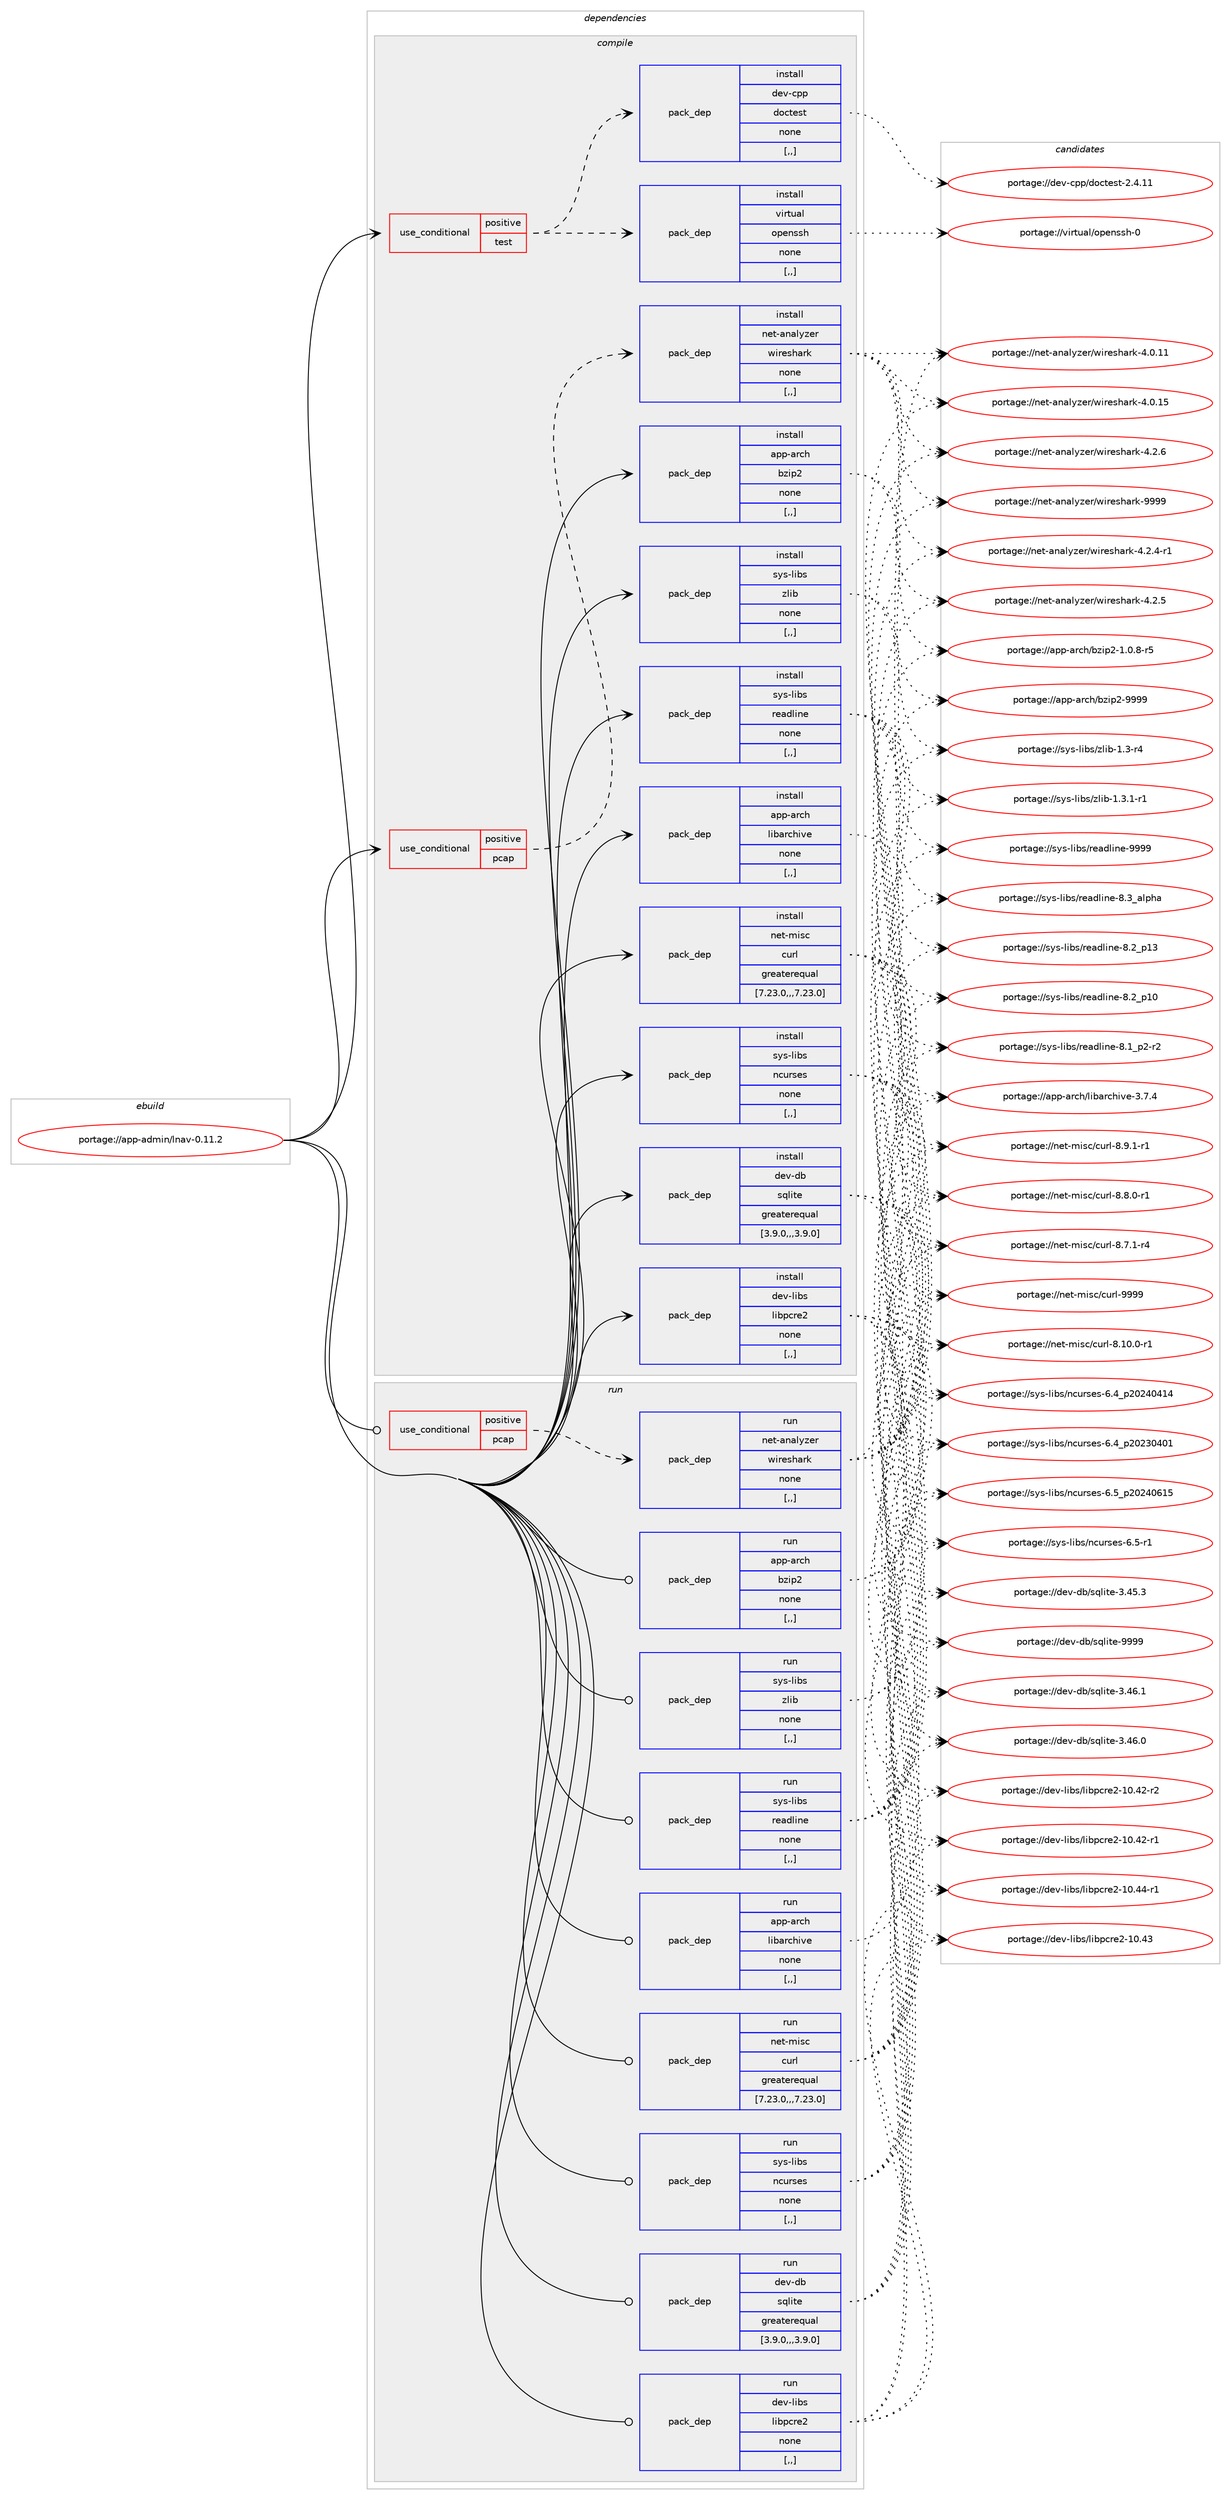 digraph prolog {

# *************
# Graph options
# *************

newrank=true;
concentrate=true;
compound=true;
graph [rankdir=LR,fontname=Helvetica,fontsize=10,ranksep=1.5];#, ranksep=2.5, nodesep=0.2];
edge  [arrowhead=vee];
node  [fontname=Helvetica,fontsize=10];

# **********
# The ebuild
# **********

subgraph cluster_leftcol {
color=gray;
label=<<i>ebuild</i>>;
id [label="portage://app-admin/lnav-0.11.2", color=red, width=4, href="../app-admin/lnav-0.11.2.svg"];
}

# ****************
# The dependencies
# ****************

subgraph cluster_midcol {
color=gray;
label=<<i>dependencies</i>>;
subgraph cluster_compile {
fillcolor="#eeeeee";
style=filled;
label=<<i>compile</i>>;
subgraph cond130414 {
dependency496518 [label=<<TABLE BORDER="0" CELLBORDER="1" CELLSPACING="0" CELLPADDING="4"><TR><TD ROWSPAN="3" CELLPADDING="10">use_conditional</TD></TR><TR><TD>positive</TD></TR><TR><TD>pcap</TD></TR></TABLE>>, shape=none, color=red];
subgraph pack362495 {
dependency496519 [label=<<TABLE BORDER="0" CELLBORDER="1" CELLSPACING="0" CELLPADDING="4" WIDTH="220"><TR><TD ROWSPAN="6" CELLPADDING="30">pack_dep</TD></TR><TR><TD WIDTH="110">install</TD></TR><TR><TD>net-analyzer</TD></TR><TR><TD>wireshark</TD></TR><TR><TD>none</TD></TR><TR><TD>[,,]</TD></TR></TABLE>>, shape=none, color=blue];
}
dependency496518:e -> dependency496519:w [weight=20,style="dashed",arrowhead="vee"];
}
id:e -> dependency496518:w [weight=20,style="solid",arrowhead="vee"];
subgraph cond130415 {
dependency496520 [label=<<TABLE BORDER="0" CELLBORDER="1" CELLSPACING="0" CELLPADDING="4"><TR><TD ROWSPAN="3" CELLPADDING="10">use_conditional</TD></TR><TR><TD>positive</TD></TR><TR><TD>test</TD></TR></TABLE>>, shape=none, color=red];
subgraph pack362496 {
dependency496521 [label=<<TABLE BORDER="0" CELLBORDER="1" CELLSPACING="0" CELLPADDING="4" WIDTH="220"><TR><TD ROWSPAN="6" CELLPADDING="30">pack_dep</TD></TR><TR><TD WIDTH="110">install</TD></TR><TR><TD>virtual</TD></TR><TR><TD>openssh</TD></TR><TR><TD>none</TD></TR><TR><TD>[,,]</TD></TR></TABLE>>, shape=none, color=blue];
}
dependency496520:e -> dependency496521:w [weight=20,style="dashed",arrowhead="vee"];
subgraph pack362497 {
dependency496522 [label=<<TABLE BORDER="0" CELLBORDER="1" CELLSPACING="0" CELLPADDING="4" WIDTH="220"><TR><TD ROWSPAN="6" CELLPADDING="30">pack_dep</TD></TR><TR><TD WIDTH="110">install</TD></TR><TR><TD>dev-cpp</TD></TR><TR><TD>doctest</TD></TR><TR><TD>none</TD></TR><TR><TD>[,,]</TD></TR></TABLE>>, shape=none, color=blue];
}
dependency496520:e -> dependency496522:w [weight=20,style="dashed",arrowhead="vee"];
}
id:e -> dependency496520:w [weight=20,style="solid",arrowhead="vee"];
subgraph pack362498 {
dependency496523 [label=<<TABLE BORDER="0" CELLBORDER="1" CELLSPACING="0" CELLPADDING="4" WIDTH="220"><TR><TD ROWSPAN="6" CELLPADDING="30">pack_dep</TD></TR><TR><TD WIDTH="110">install</TD></TR><TR><TD>app-arch</TD></TR><TR><TD>bzip2</TD></TR><TR><TD>none</TD></TR><TR><TD>[,,]</TD></TR></TABLE>>, shape=none, color=blue];
}
id:e -> dependency496523:w [weight=20,style="solid",arrowhead="vee"];
subgraph pack362499 {
dependency496524 [label=<<TABLE BORDER="0" CELLBORDER="1" CELLSPACING="0" CELLPADDING="4" WIDTH="220"><TR><TD ROWSPAN="6" CELLPADDING="30">pack_dep</TD></TR><TR><TD WIDTH="110">install</TD></TR><TR><TD>app-arch</TD></TR><TR><TD>libarchive</TD></TR><TR><TD>none</TD></TR><TR><TD>[,,]</TD></TR></TABLE>>, shape=none, color=blue];
}
id:e -> dependency496524:w [weight=20,style="solid",arrowhead="vee"];
subgraph pack362500 {
dependency496525 [label=<<TABLE BORDER="0" CELLBORDER="1" CELLSPACING="0" CELLPADDING="4" WIDTH="220"><TR><TD ROWSPAN="6" CELLPADDING="30">pack_dep</TD></TR><TR><TD WIDTH="110">install</TD></TR><TR><TD>dev-db</TD></TR><TR><TD>sqlite</TD></TR><TR><TD>greaterequal</TD></TR><TR><TD>[3.9.0,,,3.9.0]</TD></TR></TABLE>>, shape=none, color=blue];
}
id:e -> dependency496525:w [weight=20,style="solid",arrowhead="vee"];
subgraph pack362501 {
dependency496526 [label=<<TABLE BORDER="0" CELLBORDER="1" CELLSPACING="0" CELLPADDING="4" WIDTH="220"><TR><TD ROWSPAN="6" CELLPADDING="30">pack_dep</TD></TR><TR><TD WIDTH="110">install</TD></TR><TR><TD>dev-libs</TD></TR><TR><TD>libpcre2</TD></TR><TR><TD>none</TD></TR><TR><TD>[,,]</TD></TR></TABLE>>, shape=none, color=blue];
}
id:e -> dependency496526:w [weight=20,style="solid",arrowhead="vee"];
subgraph pack362502 {
dependency496527 [label=<<TABLE BORDER="0" CELLBORDER="1" CELLSPACING="0" CELLPADDING="4" WIDTH="220"><TR><TD ROWSPAN="6" CELLPADDING="30">pack_dep</TD></TR><TR><TD WIDTH="110">install</TD></TR><TR><TD>net-misc</TD></TR><TR><TD>curl</TD></TR><TR><TD>greaterequal</TD></TR><TR><TD>[7.23.0,,,7.23.0]</TD></TR></TABLE>>, shape=none, color=blue];
}
id:e -> dependency496527:w [weight=20,style="solid",arrowhead="vee"];
subgraph pack362503 {
dependency496528 [label=<<TABLE BORDER="0" CELLBORDER="1" CELLSPACING="0" CELLPADDING="4" WIDTH="220"><TR><TD ROWSPAN="6" CELLPADDING="30">pack_dep</TD></TR><TR><TD WIDTH="110">install</TD></TR><TR><TD>sys-libs</TD></TR><TR><TD>ncurses</TD></TR><TR><TD>none</TD></TR><TR><TD>[,,]</TD></TR></TABLE>>, shape=none, color=blue];
}
id:e -> dependency496528:w [weight=20,style="solid",arrowhead="vee"];
subgraph pack362504 {
dependency496529 [label=<<TABLE BORDER="0" CELLBORDER="1" CELLSPACING="0" CELLPADDING="4" WIDTH="220"><TR><TD ROWSPAN="6" CELLPADDING="30">pack_dep</TD></TR><TR><TD WIDTH="110">install</TD></TR><TR><TD>sys-libs</TD></TR><TR><TD>readline</TD></TR><TR><TD>none</TD></TR><TR><TD>[,,]</TD></TR></TABLE>>, shape=none, color=blue];
}
id:e -> dependency496529:w [weight=20,style="solid",arrowhead="vee"];
subgraph pack362505 {
dependency496530 [label=<<TABLE BORDER="0" CELLBORDER="1" CELLSPACING="0" CELLPADDING="4" WIDTH="220"><TR><TD ROWSPAN="6" CELLPADDING="30">pack_dep</TD></TR><TR><TD WIDTH="110">install</TD></TR><TR><TD>sys-libs</TD></TR><TR><TD>zlib</TD></TR><TR><TD>none</TD></TR><TR><TD>[,,]</TD></TR></TABLE>>, shape=none, color=blue];
}
id:e -> dependency496530:w [weight=20,style="solid",arrowhead="vee"];
}
subgraph cluster_compileandrun {
fillcolor="#eeeeee";
style=filled;
label=<<i>compile and run</i>>;
}
subgraph cluster_run {
fillcolor="#eeeeee";
style=filled;
label=<<i>run</i>>;
subgraph cond130416 {
dependency496531 [label=<<TABLE BORDER="0" CELLBORDER="1" CELLSPACING="0" CELLPADDING="4"><TR><TD ROWSPAN="3" CELLPADDING="10">use_conditional</TD></TR><TR><TD>positive</TD></TR><TR><TD>pcap</TD></TR></TABLE>>, shape=none, color=red];
subgraph pack362506 {
dependency496532 [label=<<TABLE BORDER="0" CELLBORDER="1" CELLSPACING="0" CELLPADDING="4" WIDTH="220"><TR><TD ROWSPAN="6" CELLPADDING="30">pack_dep</TD></TR><TR><TD WIDTH="110">run</TD></TR><TR><TD>net-analyzer</TD></TR><TR><TD>wireshark</TD></TR><TR><TD>none</TD></TR><TR><TD>[,,]</TD></TR></TABLE>>, shape=none, color=blue];
}
dependency496531:e -> dependency496532:w [weight=20,style="dashed",arrowhead="vee"];
}
id:e -> dependency496531:w [weight=20,style="solid",arrowhead="odot"];
subgraph pack362507 {
dependency496533 [label=<<TABLE BORDER="0" CELLBORDER="1" CELLSPACING="0" CELLPADDING="4" WIDTH="220"><TR><TD ROWSPAN="6" CELLPADDING="30">pack_dep</TD></TR><TR><TD WIDTH="110">run</TD></TR><TR><TD>app-arch</TD></TR><TR><TD>bzip2</TD></TR><TR><TD>none</TD></TR><TR><TD>[,,]</TD></TR></TABLE>>, shape=none, color=blue];
}
id:e -> dependency496533:w [weight=20,style="solid",arrowhead="odot"];
subgraph pack362508 {
dependency496534 [label=<<TABLE BORDER="0" CELLBORDER="1" CELLSPACING="0" CELLPADDING="4" WIDTH="220"><TR><TD ROWSPAN="6" CELLPADDING="30">pack_dep</TD></TR><TR><TD WIDTH="110">run</TD></TR><TR><TD>app-arch</TD></TR><TR><TD>libarchive</TD></TR><TR><TD>none</TD></TR><TR><TD>[,,]</TD></TR></TABLE>>, shape=none, color=blue];
}
id:e -> dependency496534:w [weight=20,style="solid",arrowhead="odot"];
subgraph pack362509 {
dependency496535 [label=<<TABLE BORDER="0" CELLBORDER="1" CELLSPACING="0" CELLPADDING="4" WIDTH="220"><TR><TD ROWSPAN="6" CELLPADDING="30">pack_dep</TD></TR><TR><TD WIDTH="110">run</TD></TR><TR><TD>dev-db</TD></TR><TR><TD>sqlite</TD></TR><TR><TD>greaterequal</TD></TR><TR><TD>[3.9.0,,,3.9.0]</TD></TR></TABLE>>, shape=none, color=blue];
}
id:e -> dependency496535:w [weight=20,style="solid",arrowhead="odot"];
subgraph pack362510 {
dependency496536 [label=<<TABLE BORDER="0" CELLBORDER="1" CELLSPACING="0" CELLPADDING="4" WIDTH="220"><TR><TD ROWSPAN="6" CELLPADDING="30">pack_dep</TD></TR><TR><TD WIDTH="110">run</TD></TR><TR><TD>dev-libs</TD></TR><TR><TD>libpcre2</TD></TR><TR><TD>none</TD></TR><TR><TD>[,,]</TD></TR></TABLE>>, shape=none, color=blue];
}
id:e -> dependency496536:w [weight=20,style="solid",arrowhead="odot"];
subgraph pack362511 {
dependency496537 [label=<<TABLE BORDER="0" CELLBORDER="1" CELLSPACING="0" CELLPADDING="4" WIDTH="220"><TR><TD ROWSPAN="6" CELLPADDING="30">pack_dep</TD></TR><TR><TD WIDTH="110">run</TD></TR><TR><TD>net-misc</TD></TR><TR><TD>curl</TD></TR><TR><TD>greaterequal</TD></TR><TR><TD>[7.23.0,,,7.23.0]</TD></TR></TABLE>>, shape=none, color=blue];
}
id:e -> dependency496537:w [weight=20,style="solid",arrowhead="odot"];
subgraph pack362512 {
dependency496538 [label=<<TABLE BORDER="0" CELLBORDER="1" CELLSPACING="0" CELLPADDING="4" WIDTH="220"><TR><TD ROWSPAN="6" CELLPADDING="30">pack_dep</TD></TR><TR><TD WIDTH="110">run</TD></TR><TR><TD>sys-libs</TD></TR><TR><TD>ncurses</TD></TR><TR><TD>none</TD></TR><TR><TD>[,,]</TD></TR></TABLE>>, shape=none, color=blue];
}
id:e -> dependency496538:w [weight=20,style="solid",arrowhead="odot"];
subgraph pack362513 {
dependency496539 [label=<<TABLE BORDER="0" CELLBORDER="1" CELLSPACING="0" CELLPADDING="4" WIDTH="220"><TR><TD ROWSPAN="6" CELLPADDING="30">pack_dep</TD></TR><TR><TD WIDTH="110">run</TD></TR><TR><TD>sys-libs</TD></TR><TR><TD>readline</TD></TR><TR><TD>none</TD></TR><TR><TD>[,,]</TD></TR></TABLE>>, shape=none, color=blue];
}
id:e -> dependency496539:w [weight=20,style="solid",arrowhead="odot"];
subgraph pack362514 {
dependency496540 [label=<<TABLE BORDER="0" CELLBORDER="1" CELLSPACING="0" CELLPADDING="4" WIDTH="220"><TR><TD ROWSPAN="6" CELLPADDING="30">pack_dep</TD></TR><TR><TD WIDTH="110">run</TD></TR><TR><TD>sys-libs</TD></TR><TR><TD>zlib</TD></TR><TR><TD>none</TD></TR><TR><TD>[,,]</TD></TR></TABLE>>, shape=none, color=blue];
}
id:e -> dependency496540:w [weight=20,style="solid",arrowhead="odot"];
}
}

# **************
# The candidates
# **************

subgraph cluster_choices {
rank=same;
color=gray;
label=<<i>candidates</i>>;

subgraph choice362495 {
color=black;
nodesep=1;
choice11010111645971109710812112210111447119105114101115104971141074557575757 [label="portage://net-analyzer/wireshark-9999", color=red, width=4,href="../net-analyzer/wireshark-9999.svg"];
choice1101011164597110971081211221011144711910511410111510497114107455246504654 [label="portage://net-analyzer/wireshark-4.2.6", color=red, width=4,href="../net-analyzer/wireshark-4.2.6.svg"];
choice1101011164597110971081211221011144711910511410111510497114107455246504653 [label="portage://net-analyzer/wireshark-4.2.5", color=red, width=4,href="../net-analyzer/wireshark-4.2.5.svg"];
choice11010111645971109710812112210111447119105114101115104971141074552465046524511449 [label="portage://net-analyzer/wireshark-4.2.4-r1", color=red, width=4,href="../net-analyzer/wireshark-4.2.4-r1.svg"];
choice110101116459711097108121122101114471191051141011151049711410745524648464953 [label="portage://net-analyzer/wireshark-4.0.15", color=red, width=4,href="../net-analyzer/wireshark-4.0.15.svg"];
choice110101116459711097108121122101114471191051141011151049711410745524648464949 [label="portage://net-analyzer/wireshark-4.0.11", color=red, width=4,href="../net-analyzer/wireshark-4.0.11.svg"];
dependency496519:e -> choice11010111645971109710812112210111447119105114101115104971141074557575757:w [style=dotted,weight="100"];
dependency496519:e -> choice1101011164597110971081211221011144711910511410111510497114107455246504654:w [style=dotted,weight="100"];
dependency496519:e -> choice1101011164597110971081211221011144711910511410111510497114107455246504653:w [style=dotted,weight="100"];
dependency496519:e -> choice11010111645971109710812112210111447119105114101115104971141074552465046524511449:w [style=dotted,weight="100"];
dependency496519:e -> choice110101116459711097108121122101114471191051141011151049711410745524648464953:w [style=dotted,weight="100"];
dependency496519:e -> choice110101116459711097108121122101114471191051141011151049711410745524648464949:w [style=dotted,weight="100"];
}
subgraph choice362496 {
color=black;
nodesep=1;
choice11810511411611797108471111121011101151151044548 [label="portage://virtual/openssh-0", color=red, width=4,href="../virtual/openssh-0.svg"];
dependency496521:e -> choice11810511411611797108471111121011101151151044548:w [style=dotted,weight="100"];
}
subgraph choice362497 {
color=black;
nodesep=1;
choice1001011184599112112471001119911610111511645504652464949 [label="portage://dev-cpp/doctest-2.4.11", color=red, width=4,href="../dev-cpp/doctest-2.4.11.svg"];
dependency496522:e -> choice1001011184599112112471001119911610111511645504652464949:w [style=dotted,weight="100"];
}
subgraph choice362498 {
color=black;
nodesep=1;
choice971121124597114991044798122105112504557575757 [label="portage://app-arch/bzip2-9999", color=red, width=4,href="../app-arch/bzip2-9999.svg"];
choice971121124597114991044798122105112504549464846564511453 [label="portage://app-arch/bzip2-1.0.8-r5", color=red, width=4,href="../app-arch/bzip2-1.0.8-r5.svg"];
dependency496523:e -> choice971121124597114991044798122105112504557575757:w [style=dotted,weight="100"];
dependency496523:e -> choice971121124597114991044798122105112504549464846564511453:w [style=dotted,weight="100"];
}
subgraph choice362499 {
color=black;
nodesep=1;
choice9711211245971149910447108105989711499104105118101455146554652 [label="portage://app-arch/libarchive-3.7.4", color=red, width=4,href="../app-arch/libarchive-3.7.4.svg"];
dependency496524:e -> choice9711211245971149910447108105989711499104105118101455146554652:w [style=dotted,weight="100"];
}
subgraph choice362500 {
color=black;
nodesep=1;
choice1001011184510098471151131081051161014557575757 [label="portage://dev-db/sqlite-9999", color=red, width=4,href="../dev-db/sqlite-9999.svg"];
choice10010111845100984711511310810511610145514652544649 [label="portage://dev-db/sqlite-3.46.1", color=red, width=4,href="../dev-db/sqlite-3.46.1.svg"];
choice10010111845100984711511310810511610145514652544648 [label="portage://dev-db/sqlite-3.46.0", color=red, width=4,href="../dev-db/sqlite-3.46.0.svg"];
choice10010111845100984711511310810511610145514652534651 [label="portage://dev-db/sqlite-3.45.3", color=red, width=4,href="../dev-db/sqlite-3.45.3.svg"];
dependency496525:e -> choice1001011184510098471151131081051161014557575757:w [style=dotted,weight="100"];
dependency496525:e -> choice10010111845100984711511310810511610145514652544649:w [style=dotted,weight="100"];
dependency496525:e -> choice10010111845100984711511310810511610145514652544648:w [style=dotted,weight="100"];
dependency496525:e -> choice10010111845100984711511310810511610145514652534651:w [style=dotted,weight="100"];
}
subgraph choice362501 {
color=black;
nodesep=1;
choice1001011184510810598115471081059811299114101504549484652524511449 [label="portage://dev-libs/libpcre2-10.44-r1", color=red, width=4,href="../dev-libs/libpcre2-10.44-r1.svg"];
choice100101118451081059811547108105981129911410150454948465251 [label="portage://dev-libs/libpcre2-10.43", color=red, width=4,href="../dev-libs/libpcre2-10.43.svg"];
choice1001011184510810598115471081059811299114101504549484652504511450 [label="portage://dev-libs/libpcre2-10.42-r2", color=red, width=4,href="../dev-libs/libpcre2-10.42-r2.svg"];
choice1001011184510810598115471081059811299114101504549484652504511449 [label="portage://dev-libs/libpcre2-10.42-r1", color=red, width=4,href="../dev-libs/libpcre2-10.42-r1.svg"];
dependency496526:e -> choice1001011184510810598115471081059811299114101504549484652524511449:w [style=dotted,weight="100"];
dependency496526:e -> choice100101118451081059811547108105981129911410150454948465251:w [style=dotted,weight="100"];
dependency496526:e -> choice1001011184510810598115471081059811299114101504549484652504511450:w [style=dotted,weight="100"];
dependency496526:e -> choice1001011184510810598115471081059811299114101504549484652504511449:w [style=dotted,weight="100"];
}
subgraph choice362502 {
color=black;
nodesep=1;
choice110101116451091051159947991171141084557575757 [label="portage://net-misc/curl-9999", color=red, width=4,href="../net-misc/curl-9999.svg"];
choice11010111645109105115994799117114108455646494846484511449 [label="portage://net-misc/curl-8.10.0-r1", color=red, width=4,href="../net-misc/curl-8.10.0-r1.svg"];
choice110101116451091051159947991171141084556465746494511449 [label="portage://net-misc/curl-8.9.1-r1", color=red, width=4,href="../net-misc/curl-8.9.1-r1.svg"];
choice110101116451091051159947991171141084556465646484511449 [label="portage://net-misc/curl-8.8.0-r1", color=red, width=4,href="../net-misc/curl-8.8.0-r1.svg"];
choice110101116451091051159947991171141084556465546494511452 [label="portage://net-misc/curl-8.7.1-r4", color=red, width=4,href="../net-misc/curl-8.7.1-r4.svg"];
dependency496527:e -> choice110101116451091051159947991171141084557575757:w [style=dotted,weight="100"];
dependency496527:e -> choice11010111645109105115994799117114108455646494846484511449:w [style=dotted,weight="100"];
dependency496527:e -> choice110101116451091051159947991171141084556465746494511449:w [style=dotted,weight="100"];
dependency496527:e -> choice110101116451091051159947991171141084556465646484511449:w [style=dotted,weight="100"];
dependency496527:e -> choice110101116451091051159947991171141084556465546494511452:w [style=dotted,weight="100"];
}
subgraph choice362503 {
color=black;
nodesep=1;
choice1151211154510810598115471109911711411510111545544653951125048505248544953 [label="portage://sys-libs/ncurses-6.5_p20240615", color=red, width=4,href="../sys-libs/ncurses-6.5_p20240615.svg"];
choice11512111545108105981154711099117114115101115455446534511449 [label="portage://sys-libs/ncurses-6.5-r1", color=red, width=4,href="../sys-libs/ncurses-6.5-r1.svg"];
choice1151211154510810598115471109911711411510111545544652951125048505248524952 [label="portage://sys-libs/ncurses-6.4_p20240414", color=red, width=4,href="../sys-libs/ncurses-6.4_p20240414.svg"];
choice1151211154510810598115471109911711411510111545544652951125048505148524849 [label="portage://sys-libs/ncurses-6.4_p20230401", color=red, width=4,href="../sys-libs/ncurses-6.4_p20230401.svg"];
dependency496528:e -> choice1151211154510810598115471109911711411510111545544653951125048505248544953:w [style=dotted,weight="100"];
dependency496528:e -> choice11512111545108105981154711099117114115101115455446534511449:w [style=dotted,weight="100"];
dependency496528:e -> choice1151211154510810598115471109911711411510111545544652951125048505248524952:w [style=dotted,weight="100"];
dependency496528:e -> choice1151211154510810598115471109911711411510111545544652951125048505148524849:w [style=dotted,weight="100"];
}
subgraph choice362504 {
color=black;
nodesep=1;
choice115121115451081059811547114101971001081051101014557575757 [label="portage://sys-libs/readline-9999", color=red, width=4,href="../sys-libs/readline-9999.svg"];
choice1151211154510810598115471141019710010810511010145564651959710811210497 [label="portage://sys-libs/readline-8.3_alpha", color=red, width=4,href="../sys-libs/readline-8.3_alpha.svg"];
choice1151211154510810598115471141019710010810511010145564650951124951 [label="portage://sys-libs/readline-8.2_p13", color=red, width=4,href="../sys-libs/readline-8.2_p13.svg"];
choice1151211154510810598115471141019710010810511010145564650951124948 [label="portage://sys-libs/readline-8.2_p10", color=red, width=4,href="../sys-libs/readline-8.2_p10.svg"];
choice115121115451081059811547114101971001081051101014556464995112504511450 [label="portage://sys-libs/readline-8.1_p2-r2", color=red, width=4,href="../sys-libs/readline-8.1_p2-r2.svg"];
dependency496529:e -> choice115121115451081059811547114101971001081051101014557575757:w [style=dotted,weight="100"];
dependency496529:e -> choice1151211154510810598115471141019710010810511010145564651959710811210497:w [style=dotted,weight="100"];
dependency496529:e -> choice1151211154510810598115471141019710010810511010145564650951124951:w [style=dotted,weight="100"];
dependency496529:e -> choice1151211154510810598115471141019710010810511010145564650951124948:w [style=dotted,weight="100"];
dependency496529:e -> choice115121115451081059811547114101971001081051101014556464995112504511450:w [style=dotted,weight="100"];
}
subgraph choice362505 {
color=black;
nodesep=1;
choice115121115451081059811547122108105984549465146494511449 [label="portage://sys-libs/zlib-1.3.1-r1", color=red, width=4,href="../sys-libs/zlib-1.3.1-r1.svg"];
choice11512111545108105981154712210810598454946514511452 [label="portage://sys-libs/zlib-1.3-r4", color=red, width=4,href="../sys-libs/zlib-1.3-r4.svg"];
dependency496530:e -> choice115121115451081059811547122108105984549465146494511449:w [style=dotted,weight="100"];
dependency496530:e -> choice11512111545108105981154712210810598454946514511452:w [style=dotted,weight="100"];
}
subgraph choice362506 {
color=black;
nodesep=1;
choice11010111645971109710812112210111447119105114101115104971141074557575757 [label="portage://net-analyzer/wireshark-9999", color=red, width=4,href="../net-analyzer/wireshark-9999.svg"];
choice1101011164597110971081211221011144711910511410111510497114107455246504654 [label="portage://net-analyzer/wireshark-4.2.6", color=red, width=4,href="../net-analyzer/wireshark-4.2.6.svg"];
choice1101011164597110971081211221011144711910511410111510497114107455246504653 [label="portage://net-analyzer/wireshark-4.2.5", color=red, width=4,href="../net-analyzer/wireshark-4.2.5.svg"];
choice11010111645971109710812112210111447119105114101115104971141074552465046524511449 [label="portage://net-analyzer/wireshark-4.2.4-r1", color=red, width=4,href="../net-analyzer/wireshark-4.2.4-r1.svg"];
choice110101116459711097108121122101114471191051141011151049711410745524648464953 [label="portage://net-analyzer/wireshark-4.0.15", color=red, width=4,href="../net-analyzer/wireshark-4.0.15.svg"];
choice110101116459711097108121122101114471191051141011151049711410745524648464949 [label="portage://net-analyzer/wireshark-4.0.11", color=red, width=4,href="../net-analyzer/wireshark-4.0.11.svg"];
dependency496532:e -> choice11010111645971109710812112210111447119105114101115104971141074557575757:w [style=dotted,weight="100"];
dependency496532:e -> choice1101011164597110971081211221011144711910511410111510497114107455246504654:w [style=dotted,weight="100"];
dependency496532:e -> choice1101011164597110971081211221011144711910511410111510497114107455246504653:w [style=dotted,weight="100"];
dependency496532:e -> choice11010111645971109710812112210111447119105114101115104971141074552465046524511449:w [style=dotted,weight="100"];
dependency496532:e -> choice110101116459711097108121122101114471191051141011151049711410745524648464953:w [style=dotted,weight="100"];
dependency496532:e -> choice110101116459711097108121122101114471191051141011151049711410745524648464949:w [style=dotted,weight="100"];
}
subgraph choice362507 {
color=black;
nodesep=1;
choice971121124597114991044798122105112504557575757 [label="portage://app-arch/bzip2-9999", color=red, width=4,href="../app-arch/bzip2-9999.svg"];
choice971121124597114991044798122105112504549464846564511453 [label="portage://app-arch/bzip2-1.0.8-r5", color=red, width=4,href="../app-arch/bzip2-1.0.8-r5.svg"];
dependency496533:e -> choice971121124597114991044798122105112504557575757:w [style=dotted,weight="100"];
dependency496533:e -> choice971121124597114991044798122105112504549464846564511453:w [style=dotted,weight="100"];
}
subgraph choice362508 {
color=black;
nodesep=1;
choice9711211245971149910447108105989711499104105118101455146554652 [label="portage://app-arch/libarchive-3.7.4", color=red, width=4,href="../app-arch/libarchive-3.7.4.svg"];
dependency496534:e -> choice9711211245971149910447108105989711499104105118101455146554652:w [style=dotted,weight="100"];
}
subgraph choice362509 {
color=black;
nodesep=1;
choice1001011184510098471151131081051161014557575757 [label="portage://dev-db/sqlite-9999", color=red, width=4,href="../dev-db/sqlite-9999.svg"];
choice10010111845100984711511310810511610145514652544649 [label="portage://dev-db/sqlite-3.46.1", color=red, width=4,href="../dev-db/sqlite-3.46.1.svg"];
choice10010111845100984711511310810511610145514652544648 [label="portage://dev-db/sqlite-3.46.0", color=red, width=4,href="../dev-db/sqlite-3.46.0.svg"];
choice10010111845100984711511310810511610145514652534651 [label="portage://dev-db/sqlite-3.45.3", color=red, width=4,href="../dev-db/sqlite-3.45.3.svg"];
dependency496535:e -> choice1001011184510098471151131081051161014557575757:w [style=dotted,weight="100"];
dependency496535:e -> choice10010111845100984711511310810511610145514652544649:w [style=dotted,weight="100"];
dependency496535:e -> choice10010111845100984711511310810511610145514652544648:w [style=dotted,weight="100"];
dependency496535:e -> choice10010111845100984711511310810511610145514652534651:w [style=dotted,weight="100"];
}
subgraph choice362510 {
color=black;
nodesep=1;
choice1001011184510810598115471081059811299114101504549484652524511449 [label="portage://dev-libs/libpcre2-10.44-r1", color=red, width=4,href="../dev-libs/libpcre2-10.44-r1.svg"];
choice100101118451081059811547108105981129911410150454948465251 [label="portage://dev-libs/libpcre2-10.43", color=red, width=4,href="../dev-libs/libpcre2-10.43.svg"];
choice1001011184510810598115471081059811299114101504549484652504511450 [label="portage://dev-libs/libpcre2-10.42-r2", color=red, width=4,href="../dev-libs/libpcre2-10.42-r2.svg"];
choice1001011184510810598115471081059811299114101504549484652504511449 [label="portage://dev-libs/libpcre2-10.42-r1", color=red, width=4,href="../dev-libs/libpcre2-10.42-r1.svg"];
dependency496536:e -> choice1001011184510810598115471081059811299114101504549484652524511449:w [style=dotted,weight="100"];
dependency496536:e -> choice100101118451081059811547108105981129911410150454948465251:w [style=dotted,weight="100"];
dependency496536:e -> choice1001011184510810598115471081059811299114101504549484652504511450:w [style=dotted,weight="100"];
dependency496536:e -> choice1001011184510810598115471081059811299114101504549484652504511449:w [style=dotted,weight="100"];
}
subgraph choice362511 {
color=black;
nodesep=1;
choice110101116451091051159947991171141084557575757 [label="portage://net-misc/curl-9999", color=red, width=4,href="../net-misc/curl-9999.svg"];
choice11010111645109105115994799117114108455646494846484511449 [label="portage://net-misc/curl-8.10.0-r1", color=red, width=4,href="../net-misc/curl-8.10.0-r1.svg"];
choice110101116451091051159947991171141084556465746494511449 [label="portage://net-misc/curl-8.9.1-r1", color=red, width=4,href="../net-misc/curl-8.9.1-r1.svg"];
choice110101116451091051159947991171141084556465646484511449 [label="portage://net-misc/curl-8.8.0-r1", color=red, width=4,href="../net-misc/curl-8.8.0-r1.svg"];
choice110101116451091051159947991171141084556465546494511452 [label="portage://net-misc/curl-8.7.1-r4", color=red, width=4,href="../net-misc/curl-8.7.1-r4.svg"];
dependency496537:e -> choice110101116451091051159947991171141084557575757:w [style=dotted,weight="100"];
dependency496537:e -> choice11010111645109105115994799117114108455646494846484511449:w [style=dotted,weight="100"];
dependency496537:e -> choice110101116451091051159947991171141084556465746494511449:w [style=dotted,weight="100"];
dependency496537:e -> choice110101116451091051159947991171141084556465646484511449:w [style=dotted,weight="100"];
dependency496537:e -> choice110101116451091051159947991171141084556465546494511452:w [style=dotted,weight="100"];
}
subgraph choice362512 {
color=black;
nodesep=1;
choice1151211154510810598115471109911711411510111545544653951125048505248544953 [label="portage://sys-libs/ncurses-6.5_p20240615", color=red, width=4,href="../sys-libs/ncurses-6.5_p20240615.svg"];
choice11512111545108105981154711099117114115101115455446534511449 [label="portage://sys-libs/ncurses-6.5-r1", color=red, width=4,href="../sys-libs/ncurses-6.5-r1.svg"];
choice1151211154510810598115471109911711411510111545544652951125048505248524952 [label="portage://sys-libs/ncurses-6.4_p20240414", color=red, width=4,href="../sys-libs/ncurses-6.4_p20240414.svg"];
choice1151211154510810598115471109911711411510111545544652951125048505148524849 [label="portage://sys-libs/ncurses-6.4_p20230401", color=red, width=4,href="../sys-libs/ncurses-6.4_p20230401.svg"];
dependency496538:e -> choice1151211154510810598115471109911711411510111545544653951125048505248544953:w [style=dotted,weight="100"];
dependency496538:e -> choice11512111545108105981154711099117114115101115455446534511449:w [style=dotted,weight="100"];
dependency496538:e -> choice1151211154510810598115471109911711411510111545544652951125048505248524952:w [style=dotted,weight="100"];
dependency496538:e -> choice1151211154510810598115471109911711411510111545544652951125048505148524849:w [style=dotted,weight="100"];
}
subgraph choice362513 {
color=black;
nodesep=1;
choice115121115451081059811547114101971001081051101014557575757 [label="portage://sys-libs/readline-9999", color=red, width=4,href="../sys-libs/readline-9999.svg"];
choice1151211154510810598115471141019710010810511010145564651959710811210497 [label="portage://sys-libs/readline-8.3_alpha", color=red, width=4,href="../sys-libs/readline-8.3_alpha.svg"];
choice1151211154510810598115471141019710010810511010145564650951124951 [label="portage://sys-libs/readline-8.2_p13", color=red, width=4,href="../sys-libs/readline-8.2_p13.svg"];
choice1151211154510810598115471141019710010810511010145564650951124948 [label="portage://sys-libs/readline-8.2_p10", color=red, width=4,href="../sys-libs/readline-8.2_p10.svg"];
choice115121115451081059811547114101971001081051101014556464995112504511450 [label="portage://sys-libs/readline-8.1_p2-r2", color=red, width=4,href="../sys-libs/readline-8.1_p2-r2.svg"];
dependency496539:e -> choice115121115451081059811547114101971001081051101014557575757:w [style=dotted,weight="100"];
dependency496539:e -> choice1151211154510810598115471141019710010810511010145564651959710811210497:w [style=dotted,weight="100"];
dependency496539:e -> choice1151211154510810598115471141019710010810511010145564650951124951:w [style=dotted,weight="100"];
dependency496539:e -> choice1151211154510810598115471141019710010810511010145564650951124948:w [style=dotted,weight="100"];
dependency496539:e -> choice115121115451081059811547114101971001081051101014556464995112504511450:w [style=dotted,weight="100"];
}
subgraph choice362514 {
color=black;
nodesep=1;
choice115121115451081059811547122108105984549465146494511449 [label="portage://sys-libs/zlib-1.3.1-r1", color=red, width=4,href="../sys-libs/zlib-1.3.1-r1.svg"];
choice11512111545108105981154712210810598454946514511452 [label="portage://sys-libs/zlib-1.3-r4", color=red, width=4,href="../sys-libs/zlib-1.3-r4.svg"];
dependency496540:e -> choice115121115451081059811547122108105984549465146494511449:w [style=dotted,weight="100"];
dependency496540:e -> choice11512111545108105981154712210810598454946514511452:w [style=dotted,weight="100"];
}
}

}
